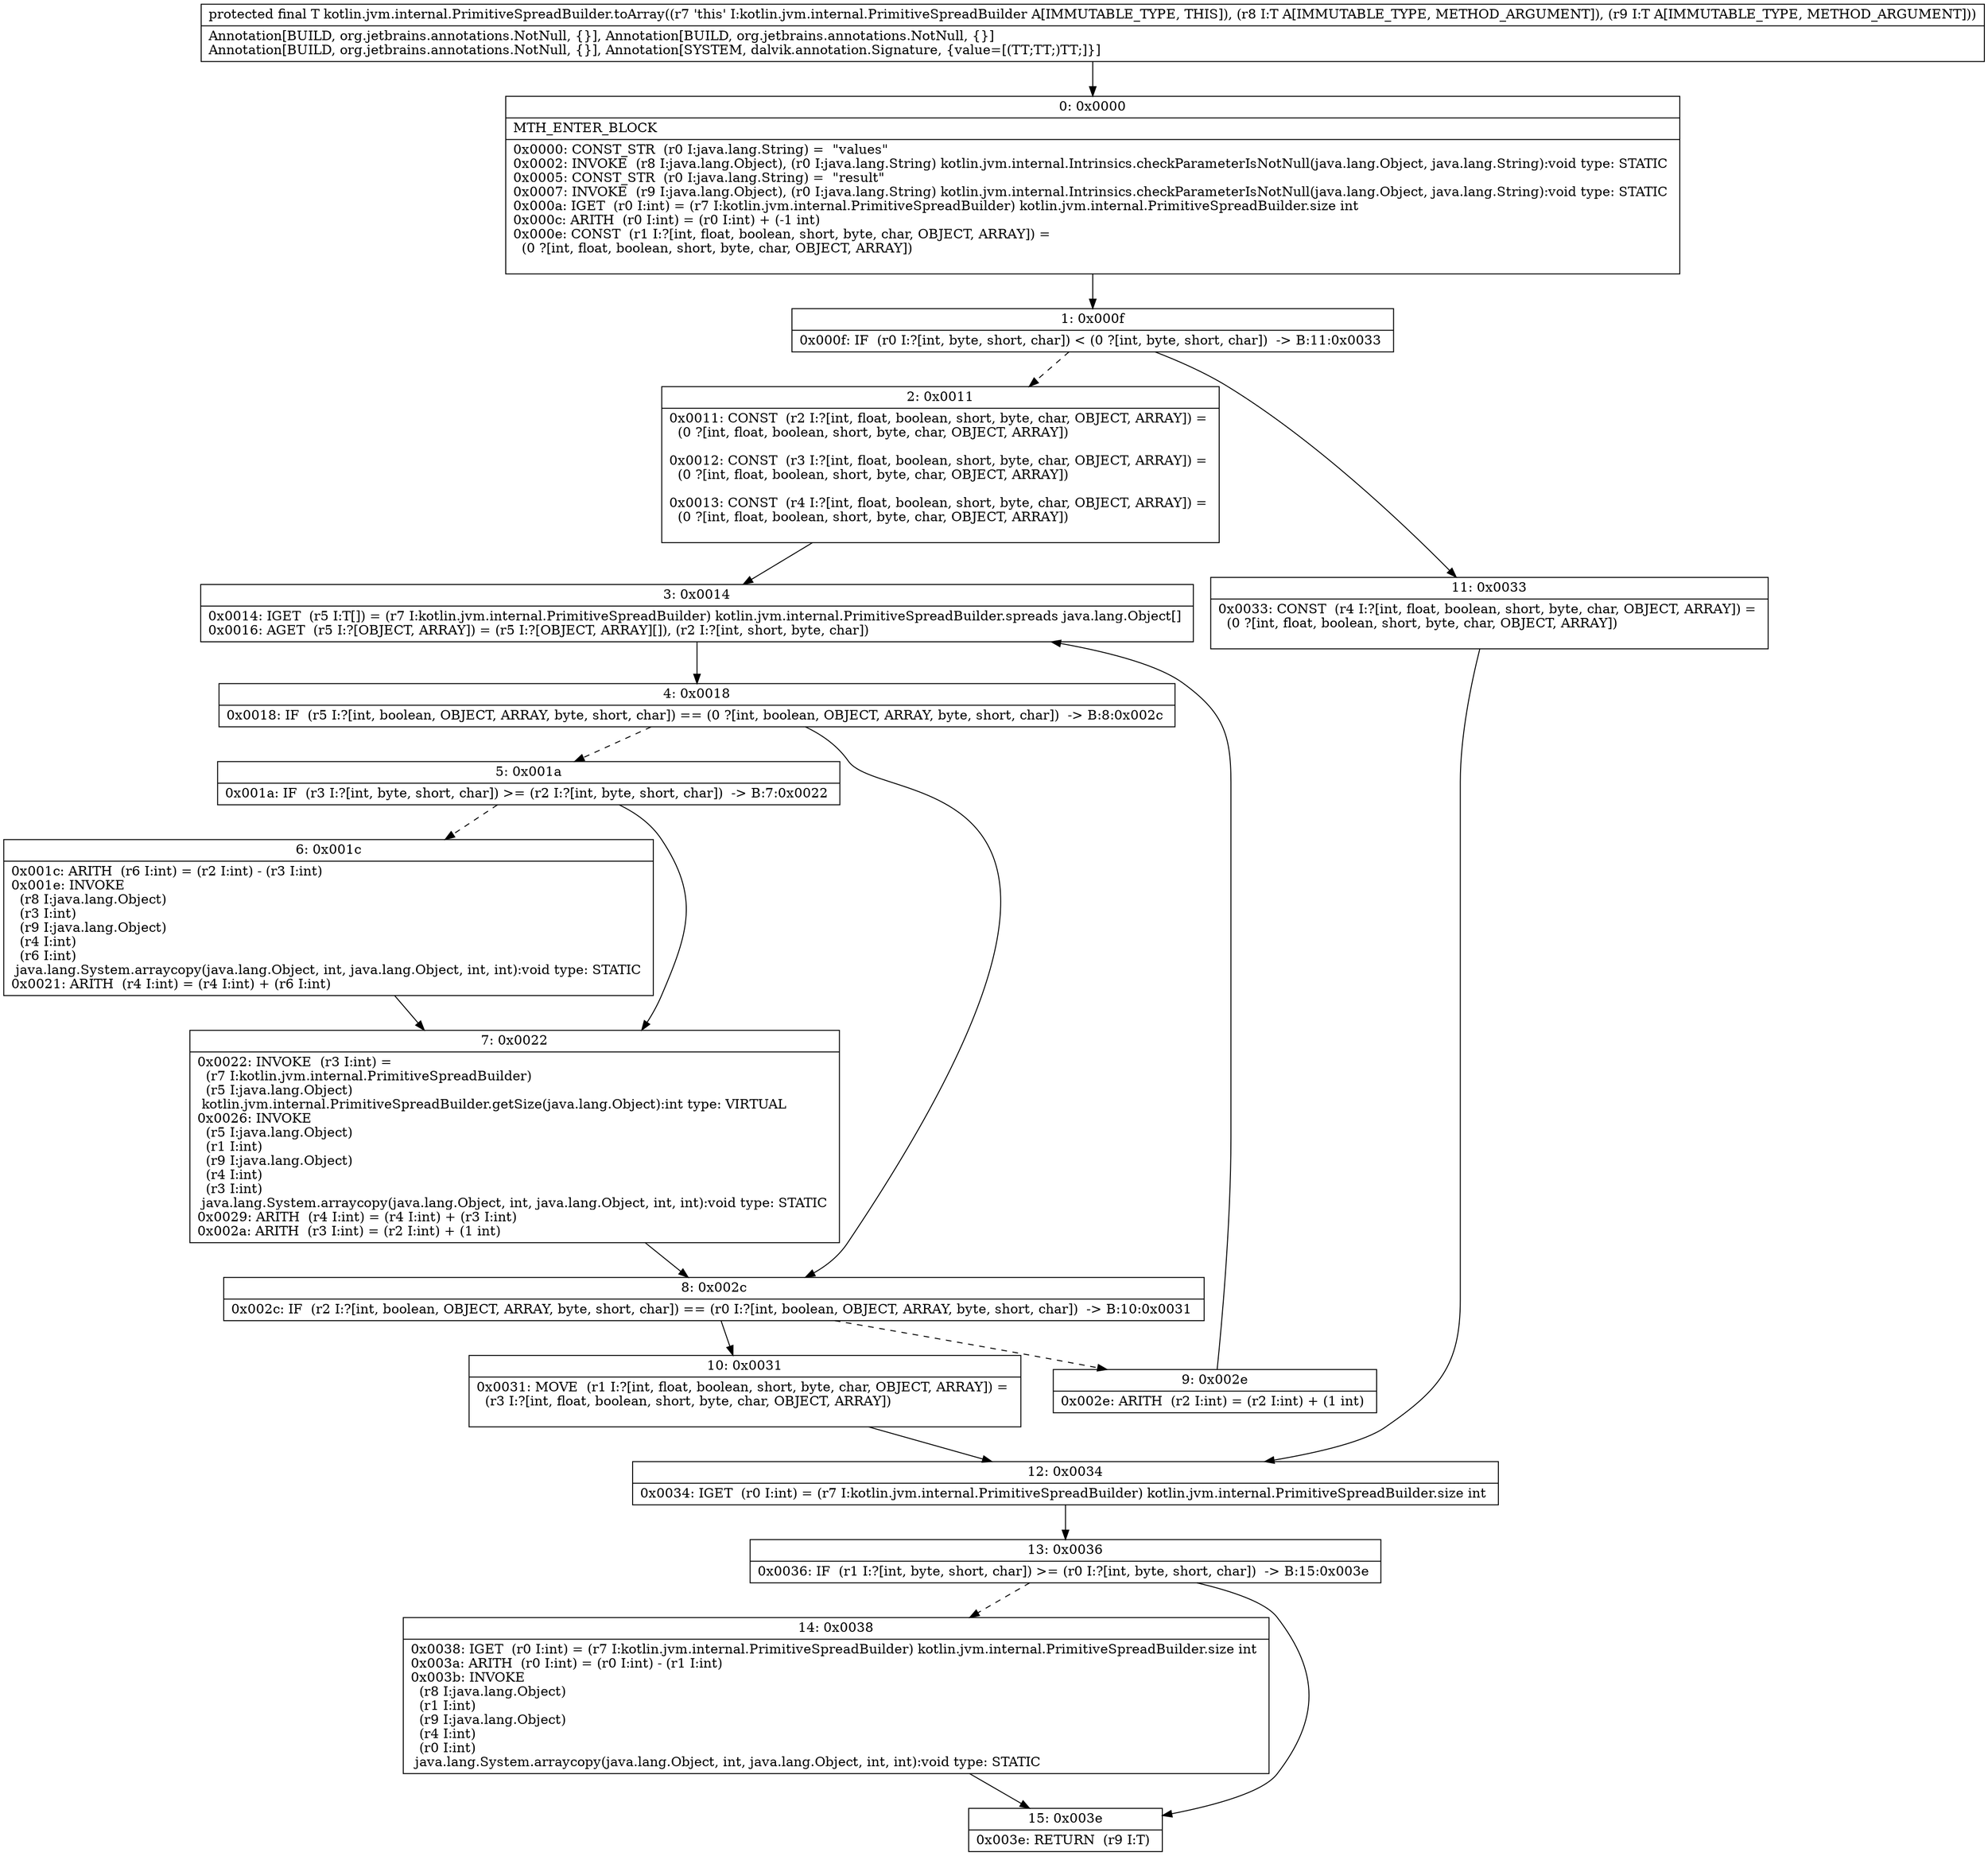 digraph "CFG forkotlin.jvm.internal.PrimitiveSpreadBuilder.toArray(Ljava\/lang\/Object;Ljava\/lang\/Object;)Ljava\/lang\/Object;" {
Node_0 [shape=record,label="{0\:\ 0x0000|MTH_ENTER_BLOCK\l|0x0000: CONST_STR  (r0 I:java.lang.String) =  \"values\" \l0x0002: INVOKE  (r8 I:java.lang.Object), (r0 I:java.lang.String) kotlin.jvm.internal.Intrinsics.checkParameterIsNotNull(java.lang.Object, java.lang.String):void type: STATIC \l0x0005: CONST_STR  (r0 I:java.lang.String) =  \"result\" \l0x0007: INVOKE  (r9 I:java.lang.Object), (r0 I:java.lang.String) kotlin.jvm.internal.Intrinsics.checkParameterIsNotNull(java.lang.Object, java.lang.String):void type: STATIC \l0x000a: IGET  (r0 I:int) = (r7 I:kotlin.jvm.internal.PrimitiveSpreadBuilder) kotlin.jvm.internal.PrimitiveSpreadBuilder.size int \l0x000c: ARITH  (r0 I:int) = (r0 I:int) + (\-1 int) \l0x000e: CONST  (r1 I:?[int, float, boolean, short, byte, char, OBJECT, ARRAY]) = \l  (0 ?[int, float, boolean, short, byte, char, OBJECT, ARRAY])\l \l}"];
Node_1 [shape=record,label="{1\:\ 0x000f|0x000f: IF  (r0 I:?[int, byte, short, char]) \< (0 ?[int, byte, short, char])  \-\> B:11:0x0033 \l}"];
Node_2 [shape=record,label="{2\:\ 0x0011|0x0011: CONST  (r2 I:?[int, float, boolean, short, byte, char, OBJECT, ARRAY]) = \l  (0 ?[int, float, boolean, short, byte, char, OBJECT, ARRAY])\l \l0x0012: CONST  (r3 I:?[int, float, boolean, short, byte, char, OBJECT, ARRAY]) = \l  (0 ?[int, float, boolean, short, byte, char, OBJECT, ARRAY])\l \l0x0013: CONST  (r4 I:?[int, float, boolean, short, byte, char, OBJECT, ARRAY]) = \l  (0 ?[int, float, boolean, short, byte, char, OBJECT, ARRAY])\l \l}"];
Node_3 [shape=record,label="{3\:\ 0x0014|0x0014: IGET  (r5 I:T[]) = (r7 I:kotlin.jvm.internal.PrimitiveSpreadBuilder) kotlin.jvm.internal.PrimitiveSpreadBuilder.spreads java.lang.Object[] \l0x0016: AGET  (r5 I:?[OBJECT, ARRAY]) = (r5 I:?[OBJECT, ARRAY][]), (r2 I:?[int, short, byte, char]) \l}"];
Node_4 [shape=record,label="{4\:\ 0x0018|0x0018: IF  (r5 I:?[int, boolean, OBJECT, ARRAY, byte, short, char]) == (0 ?[int, boolean, OBJECT, ARRAY, byte, short, char])  \-\> B:8:0x002c \l}"];
Node_5 [shape=record,label="{5\:\ 0x001a|0x001a: IF  (r3 I:?[int, byte, short, char]) \>= (r2 I:?[int, byte, short, char])  \-\> B:7:0x0022 \l}"];
Node_6 [shape=record,label="{6\:\ 0x001c|0x001c: ARITH  (r6 I:int) = (r2 I:int) \- (r3 I:int) \l0x001e: INVOKE  \l  (r8 I:java.lang.Object)\l  (r3 I:int)\l  (r9 I:java.lang.Object)\l  (r4 I:int)\l  (r6 I:int)\l java.lang.System.arraycopy(java.lang.Object, int, java.lang.Object, int, int):void type: STATIC \l0x0021: ARITH  (r4 I:int) = (r4 I:int) + (r6 I:int) \l}"];
Node_7 [shape=record,label="{7\:\ 0x0022|0x0022: INVOKE  (r3 I:int) = \l  (r7 I:kotlin.jvm.internal.PrimitiveSpreadBuilder)\l  (r5 I:java.lang.Object)\l kotlin.jvm.internal.PrimitiveSpreadBuilder.getSize(java.lang.Object):int type: VIRTUAL \l0x0026: INVOKE  \l  (r5 I:java.lang.Object)\l  (r1 I:int)\l  (r9 I:java.lang.Object)\l  (r4 I:int)\l  (r3 I:int)\l java.lang.System.arraycopy(java.lang.Object, int, java.lang.Object, int, int):void type: STATIC \l0x0029: ARITH  (r4 I:int) = (r4 I:int) + (r3 I:int) \l0x002a: ARITH  (r3 I:int) = (r2 I:int) + (1 int) \l}"];
Node_8 [shape=record,label="{8\:\ 0x002c|0x002c: IF  (r2 I:?[int, boolean, OBJECT, ARRAY, byte, short, char]) == (r0 I:?[int, boolean, OBJECT, ARRAY, byte, short, char])  \-\> B:10:0x0031 \l}"];
Node_9 [shape=record,label="{9\:\ 0x002e|0x002e: ARITH  (r2 I:int) = (r2 I:int) + (1 int) \l}"];
Node_10 [shape=record,label="{10\:\ 0x0031|0x0031: MOVE  (r1 I:?[int, float, boolean, short, byte, char, OBJECT, ARRAY]) = \l  (r3 I:?[int, float, boolean, short, byte, char, OBJECT, ARRAY])\l \l}"];
Node_11 [shape=record,label="{11\:\ 0x0033|0x0033: CONST  (r4 I:?[int, float, boolean, short, byte, char, OBJECT, ARRAY]) = \l  (0 ?[int, float, boolean, short, byte, char, OBJECT, ARRAY])\l \l}"];
Node_12 [shape=record,label="{12\:\ 0x0034|0x0034: IGET  (r0 I:int) = (r7 I:kotlin.jvm.internal.PrimitiveSpreadBuilder) kotlin.jvm.internal.PrimitiveSpreadBuilder.size int \l}"];
Node_13 [shape=record,label="{13\:\ 0x0036|0x0036: IF  (r1 I:?[int, byte, short, char]) \>= (r0 I:?[int, byte, short, char])  \-\> B:15:0x003e \l}"];
Node_14 [shape=record,label="{14\:\ 0x0038|0x0038: IGET  (r0 I:int) = (r7 I:kotlin.jvm.internal.PrimitiveSpreadBuilder) kotlin.jvm.internal.PrimitiveSpreadBuilder.size int \l0x003a: ARITH  (r0 I:int) = (r0 I:int) \- (r1 I:int) \l0x003b: INVOKE  \l  (r8 I:java.lang.Object)\l  (r1 I:int)\l  (r9 I:java.lang.Object)\l  (r4 I:int)\l  (r0 I:int)\l java.lang.System.arraycopy(java.lang.Object, int, java.lang.Object, int, int):void type: STATIC \l}"];
Node_15 [shape=record,label="{15\:\ 0x003e|0x003e: RETURN  (r9 I:T) \l}"];
MethodNode[shape=record,label="{protected final T kotlin.jvm.internal.PrimitiveSpreadBuilder.toArray((r7 'this' I:kotlin.jvm.internal.PrimitiveSpreadBuilder A[IMMUTABLE_TYPE, THIS]), (r8 I:T A[IMMUTABLE_TYPE, METHOD_ARGUMENT]), (r9 I:T A[IMMUTABLE_TYPE, METHOD_ARGUMENT]))  | Annotation[BUILD, org.jetbrains.annotations.NotNull, \{\}], Annotation[BUILD, org.jetbrains.annotations.NotNull, \{\}]\lAnnotation[BUILD, org.jetbrains.annotations.NotNull, \{\}], Annotation[SYSTEM, dalvik.annotation.Signature, \{value=[(TT;TT;)TT;]\}]\l}"];
MethodNode -> Node_0;
Node_0 -> Node_1;
Node_1 -> Node_2[style=dashed];
Node_1 -> Node_11;
Node_2 -> Node_3;
Node_3 -> Node_4;
Node_4 -> Node_5[style=dashed];
Node_4 -> Node_8;
Node_5 -> Node_6[style=dashed];
Node_5 -> Node_7;
Node_6 -> Node_7;
Node_7 -> Node_8;
Node_8 -> Node_9[style=dashed];
Node_8 -> Node_10;
Node_9 -> Node_3;
Node_10 -> Node_12;
Node_11 -> Node_12;
Node_12 -> Node_13;
Node_13 -> Node_14[style=dashed];
Node_13 -> Node_15;
Node_14 -> Node_15;
}

